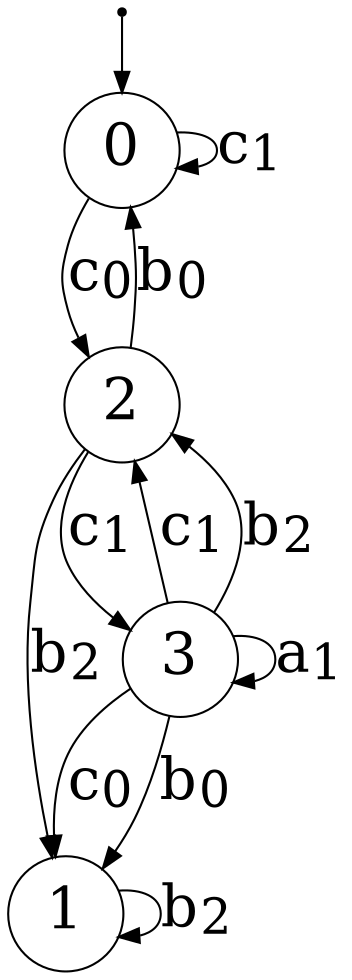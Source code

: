 digraph G {
"n0"[label= <0> shape=circle color="black" style=wedged fillcolor="white" style=filled fontsize="28"];
"ArbitraryUnusedNameNoWorriesJustGrooving1"[fontSize=1 shape=point];
"n1"[label= <1> shape=circle color="black" style=wedged fillcolor="white" style=filled fontsize="28"];
"n2"[label= <2> shape=circle color="black" style=wedged fillcolor="white" style=filled fontsize="28"];
"n3"[label= <3> shape=circle color="black" style=wedged fillcolor="white" style=filled fontsize="28"];
{"ArbitraryUnusedNameNoWorriesJustGrooving1"}->{"n0"};
{"n0"}->{"n0"}[label = <c<sub>1</sub>> color="black" arrowhead="normal" style="" fontsize="28"];
{"n0"}->{"n2"}[label = <c<sub>0</sub>> color="black" arrowhead="normal" style="" fontsize="28"];
{"n1"}->{"n1"}[label = <b<sub>2</sub>> color="black" arrowhead="normal" style="" fontsize="28"];
{"n2"}->{"n0"}[label = <b<sub>0</sub>> color="black" arrowhead="normal" style="" fontsize="28"];
{"n2"}->{"n1"}[label = <b<sub>2</sub>> color="black" arrowhead="normal" style="" fontsize="28"];
{"n2"}->{"n3"}[label = <c<sub>1</sub>> color="black" arrowhead="normal" style="" fontsize="28"];
{"n3"}->{"n1"}[label = <c<sub>0</sub>> color="black" arrowhead="normal" style="" fontsize="28"];
{"n3"}->{"n2"}[label = <c<sub>1</sub>> color="black" arrowhead="normal" style="" fontsize="28"];
{"n3"}->{"n2"}[label = <b<sub>2</sub>> color="black" arrowhead="normal" style="" fontsize="28"];
{"n3"}->{"n3"}[label = <a<sub>1</sub>> color="black" arrowhead="normal" style="" fontsize="28"];
{"n3"}->{"n1"}[label = <b<sub>0</sub>> color="black" arrowhead="normal" style="" fontsize="28"];
}
